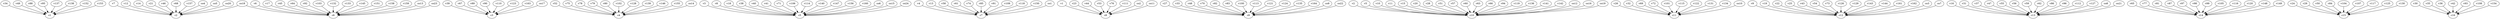 strict digraph  {
c1;
c2;
c3;
c4;
c5;
c6;
c7;
c8;
c9;
c10;
c11;
c12;
c13;
c14;
c15;
c16;
v1;
v2;
v3;
v4;
v5;
v6;
v7;
v8;
v9;
v10;
v11;
v12;
v13;
v14;
v15;
v16;
v17;
v18;
v19;
v20;
v21;
v22;
v23;
v24;
v25;
v26;
v27;
v28;
v29;
v30;
v31;
v32;
v33;
v34;
v35;
v36;
v37;
v38;
v39;
v40;
v41;
v42;
v43;
v44;
v45;
v46;
v47;
v48;
v49;
v50;
v51;
v52;
v53;
v54;
v55;
v56;
v57;
v58;
v59;
v60;
v61;
v62;
v63;
v64;
v65;
v66;
v67;
v68;
v69;
v70;
v71;
v72;
v73;
v74;
v75;
v76;
v77;
v78;
v79;
v80;
v81;
v82;
v83;
v84;
v85;
v86;
v87;
v88;
v89;
v90;
v91;
v92;
v93;
v94;
v95;
v96;
v97;
v98;
v99;
v100;
v101;
v102;
v103;
v104;
v105;
v106;
v107;
v108;
v109;
v110;
v111;
v112;
v113;
v114;
v115;
v116;
v117;
v118;
v119;
v120;
v121;
v122;
v123;
v124;
v125;
v126;
v127;
v128;
v129;
v130;
v131;
v132;
v133;
v134;
v135;
v136;
v137;
v138;
v139;
v140;
v141;
v142;
v143;
v144;
v145;
v146;
v147;
v148;
v149;
v150;
v151;
v152;
v153;
v154;
v155;
v156;
v157;
v158;
v159;
v160;
v161;
v162;
v163;
v164;
co1;
co2;
co3;
co4;
co5;
co6;
co7;
co8;
co9;
co10;
co11;
co12;
co13;
co14;
co15;
co16;
co17;
co18;
co19;
co20;
co21;
co22;
co23;
co24;
v1 -> c8  [weight=1];
v2 -> c10  [weight=1];
v3 -> c5  [weight=1];
v4 -> c7  [weight=1];
v5 -> c10  [weight=1];
v6 -> c6  [weight=1];
v7 -> c2  [weight=1];
v8 -> c5  [weight=1];
v9 -> c12  [weight=1];
v10 -> c10  [weight=1];
v11 -> c10  [weight=1];
v12 -> c2  [weight=1];
v13 -> c7  [weight=1];
v14 -> c2  [weight=1];
v15 -> c10  [weight=1];
v16 -> c13  [weight=1];
v17 -> c6  [weight=1];
v18 -> c5  [weight=1];
v19 -> c12  [weight=1];
v20 -> c10  [weight=1];
v21 -> c2  [weight=1];
v22 -> c12  [weight=1];
v23 -> c8  [weight=1];
v24 -> c15  [weight=1];
v25 -> c12  [weight=1];
v26 -> c11  [weight=1];
v27 -> c9  [weight=1];
v28 -> c10  [weight=1];
v29 -> c15  [weight=1];
v30 -> c16  [weight=1];
v31 -> c13  [weight=1];
v32 -> c11  [weight=1];
v33 -> c9  [weight=1];
v34 -> c1  [weight=1];
v35 -> c16  [weight=1];
v36 -> c16  [weight=1];
v37 -> c13  [weight=1];
v38 -> c5  [weight=1];
v39 -> c3  [weight=1];
v40 -> c5  [weight=1];
v41 -> c5  [weight=1];
v42 -> c16  [weight=1];
v43 -> c12  [weight=1];
v44 -> c8  [weight=1];
v45 -> c6  [weight=1];
v46 -> c2  [weight=1];
v47 -> c13  [weight=1];
v48 -> c9  [weight=1];
v49 -> c1  [weight=1];
v50 -> c15  [weight=1];
v51 -> c10  [weight=1];
v52 -> c4  [weight=1];
v53 -> c8  [weight=1];
v54 -> c12  [weight=1];
v55 -> c13  [weight=1];
v56 -> c13  [weight=1];
v57 -> c10  [weight=1];
v58 -> c7  [weight=1];
v59 -> c13  [weight=1];
v60 -> c10  [weight=1];
v61 -> c7  [weight=1];
v62 -> c13  [weight=1];
v63 -> c10  [weight=1];
v64 -> c6  [weight=1];
v65 -> c14  [weight=1];
v66 -> c10  [weight=1];
v67 -> c3  [weight=1];
v68 -> c2  [weight=1];
v69 -> c11  [weight=1];
v70 -> c9  [weight=1];
v71 -> c5  [weight=1];
v72 -> c11  [weight=1];
v73 -> c12  [weight=1];
v74 -> c7  [weight=1];
v75 -> c4  [weight=1];
v76 -> c8  [weight=1];
v77 -> c14  [weight=1];
v78 -> c4  [weight=1];
v79 -> c4  [weight=1];
v80 -> c4  [weight=1];
v81 -> c14  [weight=1];
v82 -> c9  [weight=1];
v83 -> c9  [weight=1];
v84 -> c15  [weight=1];
v85 -> c7  [weight=1];
v86 -> c13  [weight=1];
v87 -> c14  [weight=1];
v88 -> c1  [weight=1];
v89 -> c3  [weight=1];
v90 -> c3  [weight=1];
v91 -> c7  [weight=1];
v92 -> c6  [weight=1];
v93 -> c16  [weight=1];
v94 -> c10  [weight=1];
v95 -> c1  [weight=1];
v96 -> c13  [weight=1];
v97 -> c14  [weight=1];
v98 -> c14  [weight=1];
v99 -> c14  [weight=1];
v100 -> c9  [weight=1];
v101 -> c11  [weight=1];
v102 -> c4  [weight=1];
v103 -> c6  [weight=1];
v104 -> c15  [weight=1];
v105 -> c14  [weight=1];
v106 -> c5  [weight=1];
v107 -> c15  [weight=1];
v108 -> c16  [weight=1];
v109 -> c7  [weight=1];
v110 -> c3  [weight=1];
v111 -> c8  [weight=1];
v112 -> c13  [weight=1];
v113 -> c9  [weight=1];
v114 -> c5  [weight=1];
v115 -> c11  [weight=1];
v116 -> c14  [weight=1];
v117 -> c15  [weight=1];
v118 -> c7  [weight=1];
v119 -> c10  [weight=1];
v120 -> c14  [weight=1];
v121 -> c9  [weight=1];
v122 -> c11  [weight=1];
v123 -> c3  [weight=1];
v124 -> c9  [weight=1];
v125 -> c15  [weight=1];
v126 -> c12  [weight=1];
v127 -> c13  [weight=1];
v128 -> c4  [weight=1];
v129 -> c12  [weight=1];
v130 -> c15  [weight=1];
v131 -> c11  [weight=1];
v132 -> c6  [weight=1];
v133 -> c6  [weight=1];
v134 -> c11  [weight=1];
v135 -> c9  [weight=1];
v136 -> c10  [weight=1];
v137 -> c1  [weight=1];
v138 -> c1  [weight=1];
v139 -> c4  [weight=1];
v140 -> c5  [weight=1];
v141 -> c10  [weight=1];
v142 -> c10  [weight=1];
v143 -> c12  [weight=1];
v144 -> c12  [weight=1];
v145 -> c6  [weight=1];
v146 -> c4  [weight=1];
v147 -> c5  [weight=1];
v148 -> c14  [weight=1];
v149 -> c14  [weight=1];
v150 -> c7  [weight=1];
v151 -> c6  [weight=1];
v152 -> c1  [weight=1];
v153 -> c1  [weight=1];
v154 -> c16  [weight=1];
v155 -> c4  [weight=1];
v156 -> c5  [weight=1];
v157 -> c2  [weight=1];
v158 -> c6  [weight=1];
v159 -> c6  [weight=1];
v160 -> c5  [weight=1];
v161 -> c12  [weight=1];
v162 -> c12  [weight=1];
v163 -> c3  [weight=1];
v164 -> c9  [weight=1];
co1 -> c7  [weight=1];
co2 -> c8  [weight=1];
co3 -> c12  [weight=1];
co4 -> c2  [weight=1];
co5 -> c2  [weight=1];
co6 -> c5  [weight=1];
co7 -> c12  [weight=1];
co8 -> c13  [weight=1];
co9 -> c9  [weight=1];
co10 -> c11  [weight=1];
co11 -> c8  [weight=1];
co12 -> c10  [weight=1];
co13 -> c6  [weight=1];
co14 -> c4  [weight=1];
co15 -> c5  [weight=1];
co16 -> c10  [weight=1];
co17 -> c3  [weight=1];
co18 -> c2  [weight=1];
co18 -> c6  [weight=1];
co19 -> c10  [weight=1];
co20 -> c2  [weight=1];
co21 -> c13  [weight=1];
co22 -> c9  [weight=1];
co23 -> c6  [weight=1];
co24 -> c5  [weight=1];
}
